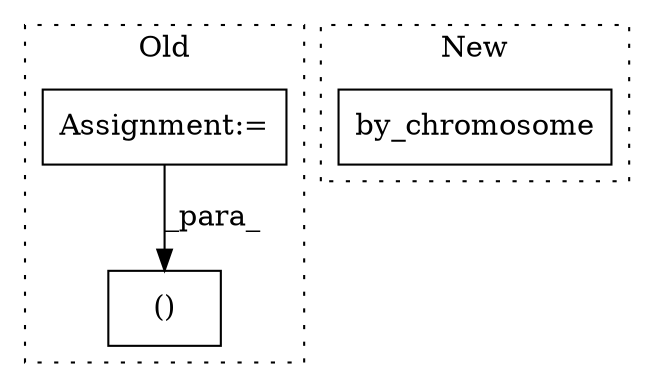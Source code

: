 digraph G {
subgraph cluster0 {
1 [label="()" a="106" s="2693" l="42" shape="box"];
3 [label="Assignment:=" a="7" s="2810" l="49" shape="box"];
label = "Old";
style="dotted";
}
subgraph cluster1 {
2 [label="by_chromosome" a="32" s="2787" l="15" shape="box"];
label = "New";
style="dotted";
}
3 -> 1 [label="_para_"];
}
